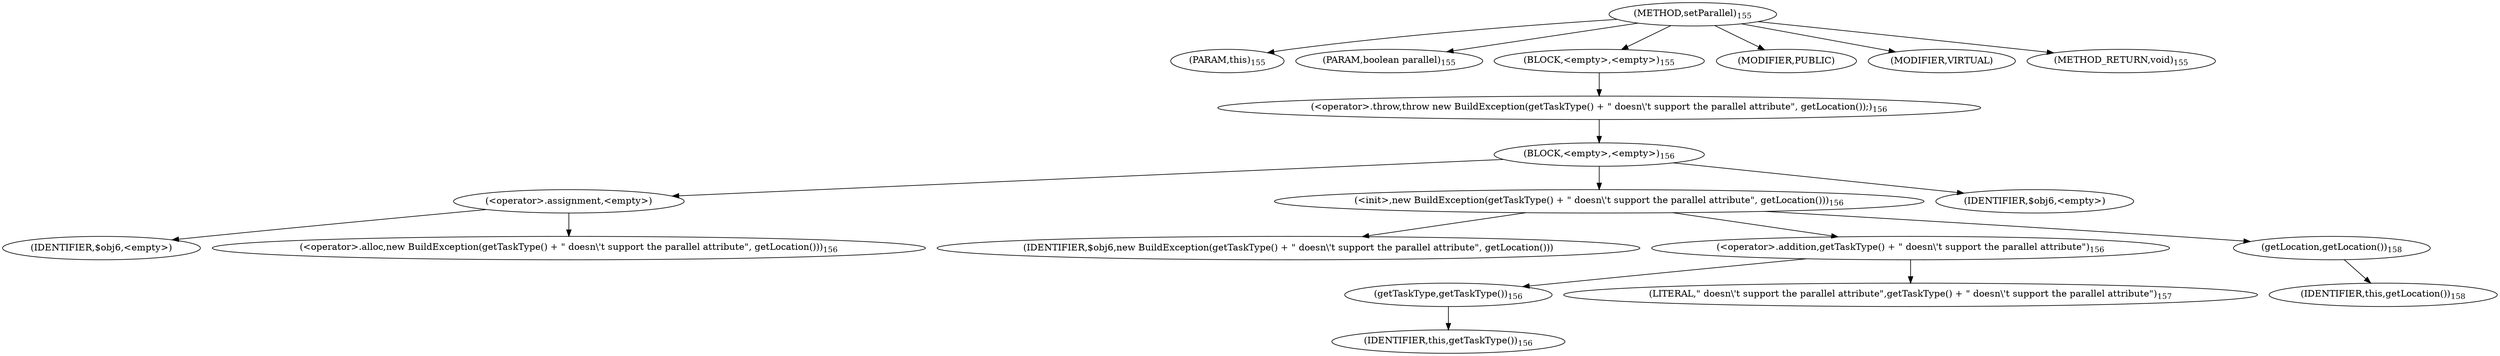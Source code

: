 digraph "setParallel" {  
"246" [label = <(METHOD,setParallel)<SUB>155</SUB>> ]
"31" [label = <(PARAM,this)<SUB>155</SUB>> ]
"247" [label = <(PARAM,boolean parallel)<SUB>155</SUB>> ]
"248" [label = <(BLOCK,&lt;empty&gt;,&lt;empty&gt;)<SUB>155</SUB>> ]
"249" [label = <(&lt;operator&gt;.throw,throw new BuildException(getTaskType() + &quot; doesn\'t support the parallel attribute&quot;, getLocation());)<SUB>156</SUB>> ]
"250" [label = <(BLOCK,&lt;empty&gt;,&lt;empty&gt;)<SUB>156</SUB>> ]
"251" [label = <(&lt;operator&gt;.assignment,&lt;empty&gt;)> ]
"252" [label = <(IDENTIFIER,$obj6,&lt;empty&gt;)> ]
"253" [label = <(&lt;operator&gt;.alloc,new BuildException(getTaskType() + &quot; doesn\'t support the parallel attribute&quot;, getLocation()))<SUB>156</SUB>> ]
"254" [label = <(&lt;init&gt;,new BuildException(getTaskType() + &quot; doesn\'t support the parallel attribute&quot;, getLocation()))<SUB>156</SUB>> ]
"255" [label = <(IDENTIFIER,$obj6,new BuildException(getTaskType() + &quot; doesn\'t support the parallel attribute&quot;, getLocation()))> ]
"256" [label = <(&lt;operator&gt;.addition,getTaskType() + &quot; doesn\'t support the parallel attribute&quot;)<SUB>156</SUB>> ]
"257" [label = <(getTaskType,getTaskType())<SUB>156</SUB>> ]
"30" [label = <(IDENTIFIER,this,getTaskType())<SUB>156</SUB>> ]
"258" [label = <(LITERAL,&quot; doesn\'t support the parallel attribute&quot;,getTaskType() + &quot; doesn\'t support the parallel attribute&quot;)<SUB>157</SUB>> ]
"259" [label = <(getLocation,getLocation())<SUB>158</SUB>> ]
"32" [label = <(IDENTIFIER,this,getLocation())<SUB>158</SUB>> ]
"260" [label = <(IDENTIFIER,$obj6,&lt;empty&gt;)> ]
"261" [label = <(MODIFIER,PUBLIC)> ]
"262" [label = <(MODIFIER,VIRTUAL)> ]
"263" [label = <(METHOD_RETURN,void)<SUB>155</SUB>> ]
  "246" -> "31" 
  "246" -> "247" 
  "246" -> "248" 
  "246" -> "261" 
  "246" -> "262" 
  "246" -> "263" 
  "248" -> "249" 
  "249" -> "250" 
  "250" -> "251" 
  "250" -> "254" 
  "250" -> "260" 
  "251" -> "252" 
  "251" -> "253" 
  "254" -> "255" 
  "254" -> "256" 
  "254" -> "259" 
  "256" -> "257" 
  "256" -> "258" 
  "257" -> "30" 
  "259" -> "32" 
}
